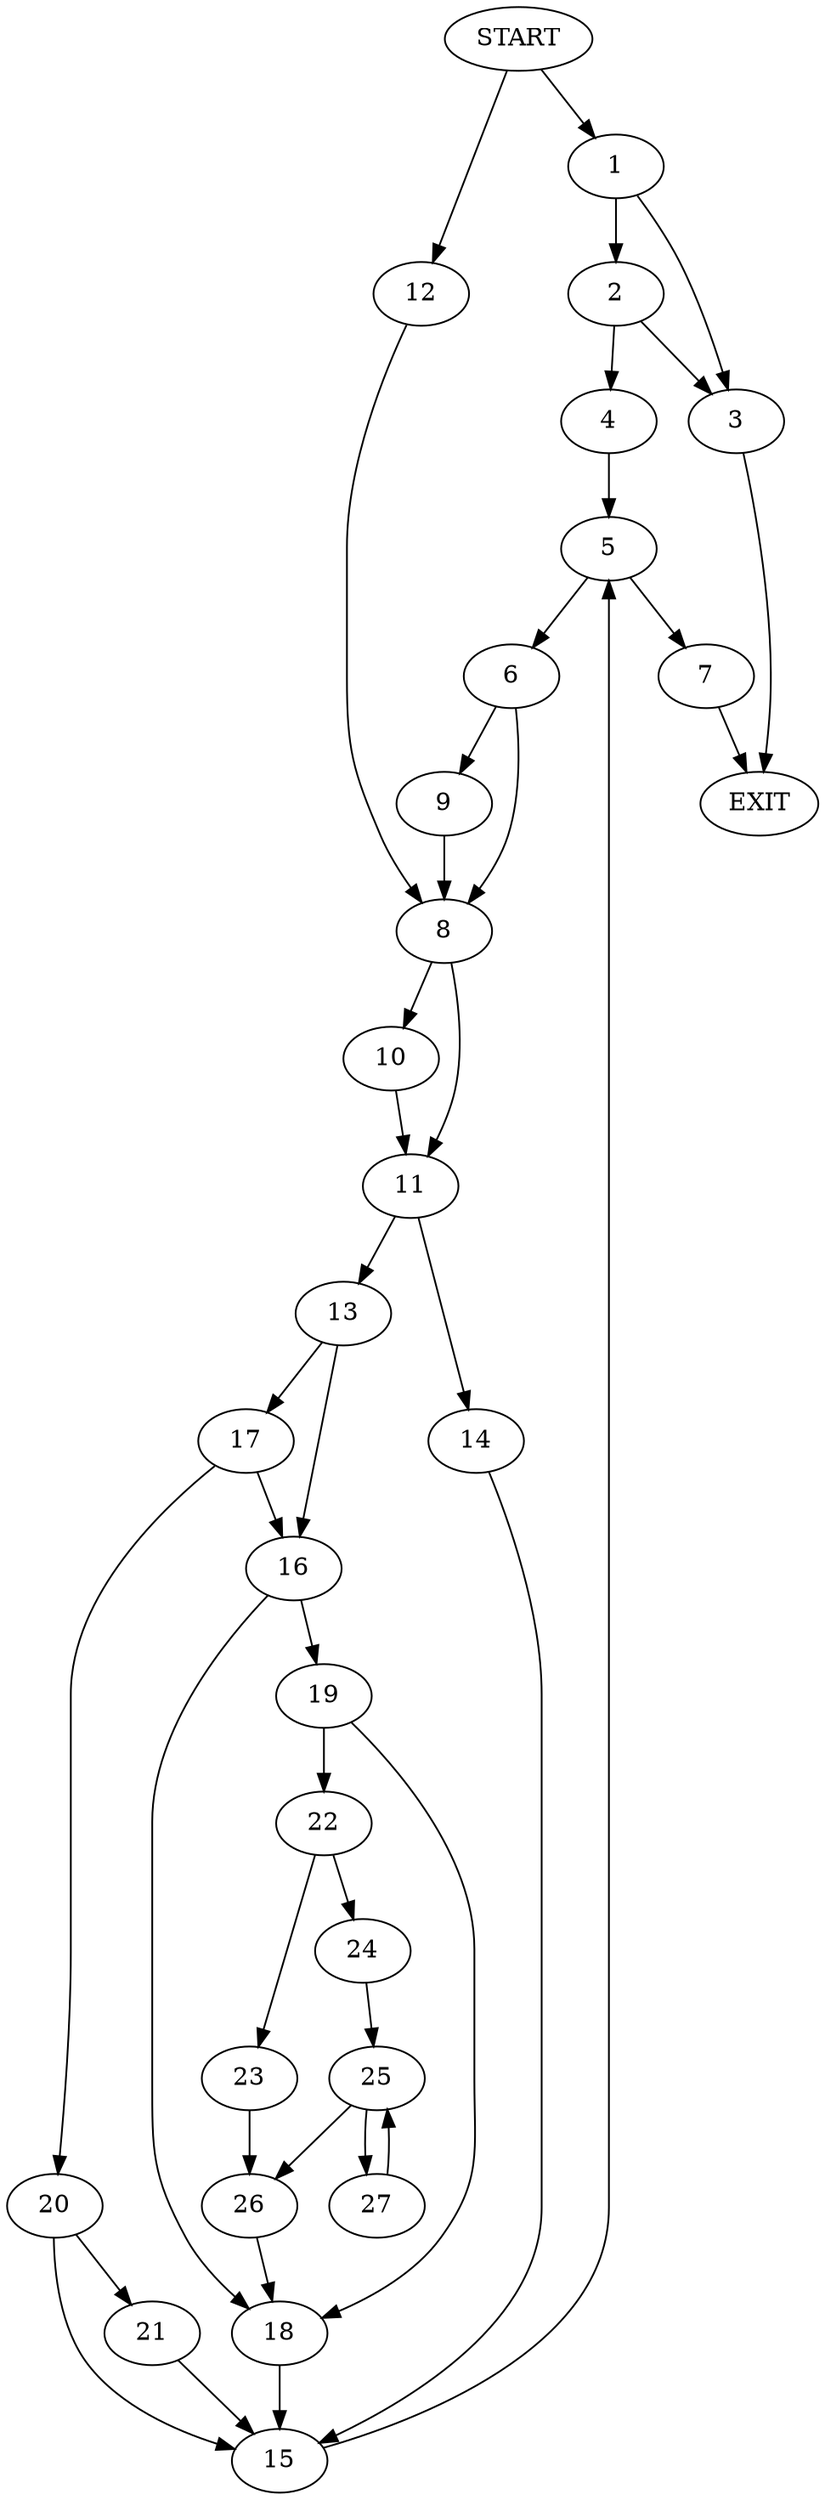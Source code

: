 digraph {
0 [label="START"]
28 [label="EXIT"]
0 -> 1
1 -> 2
1 -> 3
2 -> 4
2 -> 3
3 -> 28
4 -> 5
5 -> 6
5 -> 7
6 -> 8
6 -> 9
7 -> 28
8 -> 10
8 -> 11
9 -> 8
0 -> 12
12 -> 8
11 -> 13
11 -> 14
10 -> 11
14 -> 15
13 -> 16
13 -> 17
15 -> 5
16 -> 18
16 -> 19
17 -> 20
17 -> 16
20 -> 21
20 -> 15
21 -> 15
19 -> 22
19 -> 18
18 -> 15
22 -> 23
22 -> 24
24 -> 25
23 -> 26
26 -> 18
25 -> 26
25 -> 27
27 -> 25
}

